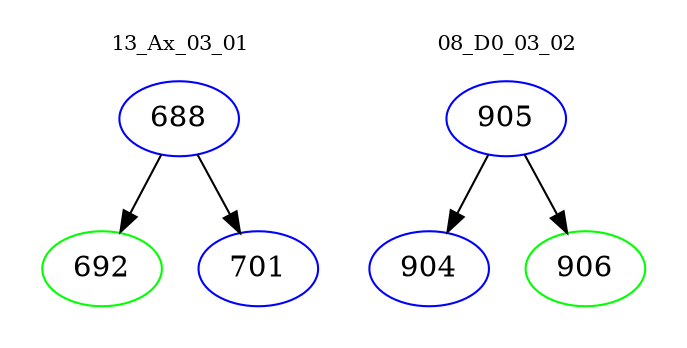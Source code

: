 digraph{
subgraph cluster_0 {
color = white
label = "13_Ax_03_01";
fontsize=10;
T0_688 [label="688", color="blue"]
T0_688 -> T0_692 [color="black"]
T0_692 [label="692", color="green"]
T0_688 -> T0_701 [color="black"]
T0_701 [label="701", color="blue"]
}
subgraph cluster_1 {
color = white
label = "08_D0_03_02";
fontsize=10;
T1_905 [label="905", color="blue"]
T1_905 -> T1_904 [color="black"]
T1_904 [label="904", color="blue"]
T1_905 -> T1_906 [color="black"]
T1_906 [label="906", color="green"]
}
}
